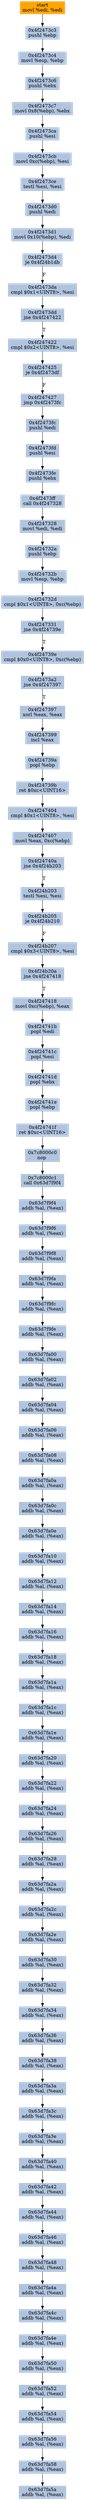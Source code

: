 digraph G {
node[shape=rectangle,style=filled,fillcolor=lightsteelblue,color=lightsteelblue]
bgcolor="transparent"
a0x4f2473c1movl_edi_edi[label="start\nmovl %edi, %edi",color="lightgrey",fillcolor="orange"];
a0x4f2473c3pushl_ebp[label="0x4f2473c3\npushl %ebp"];
a0x4f2473c4movl_esp_ebp[label="0x4f2473c4\nmovl %esp, %ebp"];
a0x4f2473c6pushl_ebx[label="0x4f2473c6\npushl %ebx"];
a0x4f2473c7movl_0x8ebp__ebx[label="0x4f2473c7\nmovl 0x8(%ebp), %ebx"];
a0x4f2473capushl_esi[label="0x4f2473ca\npushl %esi"];
a0x4f2473cbmovl_0xcebp__esi[label="0x4f2473cb\nmovl 0xc(%ebp), %esi"];
a0x4f2473cetestl_esi_esi[label="0x4f2473ce\ntestl %esi, %esi"];
a0x4f2473d0pushl_edi[label="0x4f2473d0\npushl %edi"];
a0x4f2473d1movl_0x10ebp__edi[label="0x4f2473d1\nmovl 0x10(%ebp), %edi"];
a0x4f2473d4je_0x4f24b1db[label="0x4f2473d4\nje 0x4f24b1db"];
a0x4f2473dacmpl_0x1UINT8_esi[label="0x4f2473da\ncmpl $0x1<UINT8>, %esi"];
a0x4f2473ddjne_0x4f247422[label="0x4f2473dd\njne 0x4f247422"];
a0x4f247422cmpl_0x2UINT8_esi[label="0x4f247422\ncmpl $0x2<UINT8>, %esi"];
a0x4f247425je_0x4f2473df[label="0x4f247425\nje 0x4f2473df"];
a0x4f247427jmp_0x4f2473fc[label="0x4f247427\njmp 0x4f2473fc"];
a0x4f2473fcpushl_edi[label="0x4f2473fc\npushl %edi"];
a0x4f2473fdpushl_esi[label="0x4f2473fd\npushl %esi"];
a0x4f2473fepushl_ebx[label="0x4f2473fe\npushl %ebx"];
a0x4f2473ffcall_0x4f247328[label="0x4f2473ff\ncall 0x4f247328"];
a0x4f247328movl_edi_edi[label="0x4f247328\nmovl %edi, %edi"];
a0x4f24732apushl_ebp[label="0x4f24732a\npushl %ebp"];
a0x4f24732bmovl_esp_ebp[label="0x4f24732b\nmovl %esp, %ebp"];
a0x4f24732dcmpl_0x1UINT8_0xcebp_[label="0x4f24732d\ncmpl $0x1<UINT8>, 0xc(%ebp)"];
a0x4f247331jne_0x4f24739e[label="0x4f247331\njne 0x4f24739e"];
a0x4f24739ecmpl_0x0UINT8_0xcebp_[label="0x4f24739e\ncmpl $0x0<UINT8>, 0xc(%ebp)"];
a0x4f2473a2jne_0x4f247397[label="0x4f2473a2\njne 0x4f247397"];
a0x4f247397xorl_eax_eax[label="0x4f247397\nxorl %eax, %eax"];
a0x4f247399incl_eax[label="0x4f247399\nincl %eax"];
a0x4f24739apopl_ebp[label="0x4f24739a\npopl %ebp"];
a0x4f24739bret_0xcUINT16[label="0x4f24739b\nret $0xc<UINT16>"];
a0x4f247404cmpl_0x1UINT8_esi[label="0x4f247404\ncmpl $0x1<UINT8>, %esi"];
a0x4f247407movl_eax_0xcebp_[label="0x4f247407\nmovl %eax, 0xc(%ebp)"];
a0x4f24740ajne_0x4f24b203[label="0x4f24740a\njne 0x4f24b203"];
a0x4f24b203testl_esi_esi[label="0x4f24b203\ntestl %esi, %esi"];
a0x4f24b205je_0x4f24b210[label="0x4f24b205\nje 0x4f24b210"];
a0x4f24b207cmpl_0x3UINT8_esi[label="0x4f24b207\ncmpl $0x3<UINT8>, %esi"];
a0x4f24b20ajne_0x4f247418[label="0x4f24b20a\njne 0x4f247418"];
a0x4f247418movl_0xcebp__eax[label="0x4f247418\nmovl 0xc(%ebp), %eax"];
a0x4f24741bpopl_edi[label="0x4f24741b\npopl %edi"];
a0x4f24741cpopl_esi[label="0x4f24741c\npopl %esi"];
a0x4f24741dpopl_ebx[label="0x4f24741d\npopl %ebx"];
a0x4f24741epopl_ebp[label="0x4f24741e\npopl %ebp"];
a0x4f24741fret_0xcUINT16[label="0x4f24741f\nret $0xc<UINT16>"];
a0x7c8000c0nop_[label="0x7c8000c0\nnop "];
a0x7c8000c1call_0x63d7f9f4[label="0x7c8000c1\ncall 0x63d7f9f4"];
a0x63d7f9f4addb_al_eax_[label="0x63d7f9f4\naddb %al, (%eax)"];
a0x63d7f9f6addb_al_eax_[label="0x63d7f9f6\naddb %al, (%eax)"];
a0x63d7f9f8addb_al_eax_[label="0x63d7f9f8\naddb %al, (%eax)"];
a0x63d7f9faaddb_al_eax_[label="0x63d7f9fa\naddb %al, (%eax)"];
a0x63d7f9fcaddb_al_eax_[label="0x63d7f9fc\naddb %al, (%eax)"];
a0x63d7f9feaddb_al_eax_[label="0x63d7f9fe\naddb %al, (%eax)"];
a0x63d7fa00addb_al_eax_[label="0x63d7fa00\naddb %al, (%eax)"];
a0x63d7fa02addb_al_eax_[label="0x63d7fa02\naddb %al, (%eax)"];
a0x63d7fa04addb_al_eax_[label="0x63d7fa04\naddb %al, (%eax)"];
a0x63d7fa06addb_al_eax_[label="0x63d7fa06\naddb %al, (%eax)"];
a0x63d7fa08addb_al_eax_[label="0x63d7fa08\naddb %al, (%eax)"];
a0x63d7fa0aaddb_al_eax_[label="0x63d7fa0a\naddb %al, (%eax)"];
a0x63d7fa0caddb_al_eax_[label="0x63d7fa0c\naddb %al, (%eax)"];
a0x63d7fa0eaddb_al_eax_[label="0x63d7fa0e\naddb %al, (%eax)"];
a0x63d7fa10addb_al_eax_[label="0x63d7fa10\naddb %al, (%eax)"];
a0x63d7fa12addb_al_eax_[label="0x63d7fa12\naddb %al, (%eax)"];
a0x63d7fa14addb_al_eax_[label="0x63d7fa14\naddb %al, (%eax)"];
a0x63d7fa16addb_al_eax_[label="0x63d7fa16\naddb %al, (%eax)"];
a0x63d7fa18addb_al_eax_[label="0x63d7fa18\naddb %al, (%eax)"];
a0x63d7fa1aaddb_al_eax_[label="0x63d7fa1a\naddb %al, (%eax)"];
a0x63d7fa1caddb_al_eax_[label="0x63d7fa1c\naddb %al, (%eax)"];
a0x63d7fa1eaddb_al_eax_[label="0x63d7fa1e\naddb %al, (%eax)"];
a0x63d7fa20addb_al_eax_[label="0x63d7fa20\naddb %al, (%eax)"];
a0x63d7fa22addb_al_eax_[label="0x63d7fa22\naddb %al, (%eax)"];
a0x63d7fa24addb_al_eax_[label="0x63d7fa24\naddb %al, (%eax)"];
a0x63d7fa26addb_al_eax_[label="0x63d7fa26\naddb %al, (%eax)"];
a0x63d7fa28addb_al_eax_[label="0x63d7fa28\naddb %al, (%eax)"];
a0x63d7fa2aaddb_al_eax_[label="0x63d7fa2a\naddb %al, (%eax)"];
a0x63d7fa2caddb_al_eax_[label="0x63d7fa2c\naddb %al, (%eax)"];
a0x63d7fa2eaddb_al_eax_[label="0x63d7fa2e\naddb %al, (%eax)"];
a0x63d7fa30addb_al_eax_[label="0x63d7fa30\naddb %al, (%eax)"];
a0x63d7fa32addb_al_eax_[label="0x63d7fa32\naddb %al, (%eax)"];
a0x63d7fa34addb_al_eax_[label="0x63d7fa34\naddb %al, (%eax)"];
a0x63d7fa36addb_al_eax_[label="0x63d7fa36\naddb %al, (%eax)"];
a0x63d7fa38addb_al_eax_[label="0x63d7fa38\naddb %al, (%eax)"];
a0x63d7fa3aaddb_al_eax_[label="0x63d7fa3a\naddb %al, (%eax)"];
a0x63d7fa3caddb_al_eax_[label="0x63d7fa3c\naddb %al, (%eax)"];
a0x63d7fa3eaddb_al_eax_[label="0x63d7fa3e\naddb %al, (%eax)"];
a0x63d7fa40addb_al_eax_[label="0x63d7fa40\naddb %al, (%eax)"];
a0x63d7fa42addb_al_eax_[label="0x63d7fa42\naddb %al, (%eax)"];
a0x63d7fa44addb_al_eax_[label="0x63d7fa44\naddb %al, (%eax)"];
a0x63d7fa46addb_al_eax_[label="0x63d7fa46\naddb %al, (%eax)"];
a0x63d7fa48addb_al_eax_[label="0x63d7fa48\naddb %al, (%eax)"];
a0x63d7fa4aaddb_al_eax_[label="0x63d7fa4a\naddb %al, (%eax)"];
a0x63d7fa4caddb_al_eax_[label="0x63d7fa4c\naddb %al, (%eax)"];
a0x63d7fa4eaddb_al_eax_[label="0x63d7fa4e\naddb %al, (%eax)"];
a0x63d7fa50addb_al_eax_[label="0x63d7fa50\naddb %al, (%eax)"];
a0x63d7fa52addb_al_eax_[label="0x63d7fa52\naddb %al, (%eax)"];
a0x63d7fa54addb_al_eax_[label="0x63d7fa54\naddb %al, (%eax)"];
a0x63d7fa56addb_al_eax_[label="0x63d7fa56\naddb %al, (%eax)"];
a0x63d7fa58addb_al_eax_[label="0x63d7fa58\naddb %al, (%eax)"];
a0x63d7fa5aaddb_al_eax_[label="0x63d7fa5a\naddb %al, (%eax)"];
a0x4f2473c1movl_edi_edi -> a0x4f2473c3pushl_ebp [color="#000000"];
a0x4f2473c3pushl_ebp -> a0x4f2473c4movl_esp_ebp [color="#000000"];
a0x4f2473c4movl_esp_ebp -> a0x4f2473c6pushl_ebx [color="#000000"];
a0x4f2473c6pushl_ebx -> a0x4f2473c7movl_0x8ebp__ebx [color="#000000"];
a0x4f2473c7movl_0x8ebp__ebx -> a0x4f2473capushl_esi [color="#000000"];
a0x4f2473capushl_esi -> a0x4f2473cbmovl_0xcebp__esi [color="#000000"];
a0x4f2473cbmovl_0xcebp__esi -> a0x4f2473cetestl_esi_esi [color="#000000"];
a0x4f2473cetestl_esi_esi -> a0x4f2473d0pushl_edi [color="#000000"];
a0x4f2473d0pushl_edi -> a0x4f2473d1movl_0x10ebp__edi [color="#000000"];
a0x4f2473d1movl_0x10ebp__edi -> a0x4f2473d4je_0x4f24b1db [color="#000000"];
a0x4f2473d4je_0x4f24b1db -> a0x4f2473dacmpl_0x1UINT8_esi [color="#000000",label="F"];
a0x4f2473dacmpl_0x1UINT8_esi -> a0x4f2473ddjne_0x4f247422 [color="#000000"];
a0x4f2473ddjne_0x4f247422 -> a0x4f247422cmpl_0x2UINT8_esi [color="#000000",label="T"];
a0x4f247422cmpl_0x2UINT8_esi -> a0x4f247425je_0x4f2473df [color="#000000"];
a0x4f247425je_0x4f2473df -> a0x4f247427jmp_0x4f2473fc [color="#000000",label="F"];
a0x4f247427jmp_0x4f2473fc -> a0x4f2473fcpushl_edi [color="#000000"];
a0x4f2473fcpushl_edi -> a0x4f2473fdpushl_esi [color="#000000"];
a0x4f2473fdpushl_esi -> a0x4f2473fepushl_ebx [color="#000000"];
a0x4f2473fepushl_ebx -> a0x4f2473ffcall_0x4f247328 [color="#000000"];
a0x4f2473ffcall_0x4f247328 -> a0x4f247328movl_edi_edi [color="#000000"];
a0x4f247328movl_edi_edi -> a0x4f24732apushl_ebp [color="#000000"];
a0x4f24732apushl_ebp -> a0x4f24732bmovl_esp_ebp [color="#000000"];
a0x4f24732bmovl_esp_ebp -> a0x4f24732dcmpl_0x1UINT8_0xcebp_ [color="#000000"];
a0x4f24732dcmpl_0x1UINT8_0xcebp_ -> a0x4f247331jne_0x4f24739e [color="#000000"];
a0x4f247331jne_0x4f24739e -> a0x4f24739ecmpl_0x0UINT8_0xcebp_ [color="#000000",label="T"];
a0x4f24739ecmpl_0x0UINT8_0xcebp_ -> a0x4f2473a2jne_0x4f247397 [color="#000000"];
a0x4f2473a2jne_0x4f247397 -> a0x4f247397xorl_eax_eax [color="#000000",label="T"];
a0x4f247397xorl_eax_eax -> a0x4f247399incl_eax [color="#000000"];
a0x4f247399incl_eax -> a0x4f24739apopl_ebp [color="#000000"];
a0x4f24739apopl_ebp -> a0x4f24739bret_0xcUINT16 [color="#000000"];
a0x4f24739bret_0xcUINT16 -> a0x4f247404cmpl_0x1UINT8_esi [color="#000000"];
a0x4f247404cmpl_0x1UINT8_esi -> a0x4f247407movl_eax_0xcebp_ [color="#000000"];
a0x4f247407movl_eax_0xcebp_ -> a0x4f24740ajne_0x4f24b203 [color="#000000"];
a0x4f24740ajne_0x4f24b203 -> a0x4f24b203testl_esi_esi [color="#000000",label="T"];
a0x4f24b203testl_esi_esi -> a0x4f24b205je_0x4f24b210 [color="#000000"];
a0x4f24b205je_0x4f24b210 -> a0x4f24b207cmpl_0x3UINT8_esi [color="#000000",label="F"];
a0x4f24b207cmpl_0x3UINT8_esi -> a0x4f24b20ajne_0x4f247418 [color="#000000"];
a0x4f24b20ajne_0x4f247418 -> a0x4f247418movl_0xcebp__eax [color="#000000",label="T"];
a0x4f247418movl_0xcebp__eax -> a0x4f24741bpopl_edi [color="#000000"];
a0x4f24741bpopl_edi -> a0x4f24741cpopl_esi [color="#000000"];
a0x4f24741cpopl_esi -> a0x4f24741dpopl_ebx [color="#000000"];
a0x4f24741dpopl_ebx -> a0x4f24741epopl_ebp [color="#000000"];
a0x4f24741epopl_ebp -> a0x4f24741fret_0xcUINT16 [color="#000000"];
a0x4f24741fret_0xcUINT16 -> a0x7c8000c0nop_ [color="#000000"];
a0x7c8000c0nop_ -> a0x7c8000c1call_0x63d7f9f4 [color="#000000"];
a0x7c8000c1call_0x63d7f9f4 -> a0x63d7f9f4addb_al_eax_ [color="#000000"];
a0x63d7f9f4addb_al_eax_ -> a0x63d7f9f6addb_al_eax_ [color="#000000"];
a0x63d7f9f6addb_al_eax_ -> a0x63d7f9f8addb_al_eax_ [color="#000000"];
a0x63d7f9f8addb_al_eax_ -> a0x63d7f9faaddb_al_eax_ [color="#000000"];
a0x63d7f9faaddb_al_eax_ -> a0x63d7f9fcaddb_al_eax_ [color="#000000"];
a0x63d7f9fcaddb_al_eax_ -> a0x63d7f9feaddb_al_eax_ [color="#000000"];
a0x63d7f9feaddb_al_eax_ -> a0x63d7fa00addb_al_eax_ [color="#000000"];
a0x63d7fa00addb_al_eax_ -> a0x63d7fa02addb_al_eax_ [color="#000000"];
a0x63d7fa02addb_al_eax_ -> a0x63d7fa04addb_al_eax_ [color="#000000"];
a0x63d7fa04addb_al_eax_ -> a0x63d7fa06addb_al_eax_ [color="#000000"];
a0x63d7fa06addb_al_eax_ -> a0x63d7fa08addb_al_eax_ [color="#000000"];
a0x63d7fa08addb_al_eax_ -> a0x63d7fa0aaddb_al_eax_ [color="#000000"];
a0x63d7fa0aaddb_al_eax_ -> a0x63d7fa0caddb_al_eax_ [color="#000000"];
a0x63d7fa0caddb_al_eax_ -> a0x63d7fa0eaddb_al_eax_ [color="#000000"];
a0x63d7fa0eaddb_al_eax_ -> a0x63d7fa10addb_al_eax_ [color="#000000"];
a0x63d7fa10addb_al_eax_ -> a0x63d7fa12addb_al_eax_ [color="#000000"];
a0x63d7fa12addb_al_eax_ -> a0x63d7fa14addb_al_eax_ [color="#000000"];
a0x63d7fa14addb_al_eax_ -> a0x63d7fa16addb_al_eax_ [color="#000000"];
a0x63d7fa16addb_al_eax_ -> a0x63d7fa18addb_al_eax_ [color="#000000"];
a0x63d7fa18addb_al_eax_ -> a0x63d7fa1aaddb_al_eax_ [color="#000000"];
a0x63d7fa1aaddb_al_eax_ -> a0x63d7fa1caddb_al_eax_ [color="#000000"];
a0x63d7fa1caddb_al_eax_ -> a0x63d7fa1eaddb_al_eax_ [color="#000000"];
a0x63d7fa1eaddb_al_eax_ -> a0x63d7fa20addb_al_eax_ [color="#000000"];
a0x63d7fa20addb_al_eax_ -> a0x63d7fa22addb_al_eax_ [color="#000000"];
a0x63d7fa22addb_al_eax_ -> a0x63d7fa24addb_al_eax_ [color="#000000"];
a0x63d7fa24addb_al_eax_ -> a0x63d7fa26addb_al_eax_ [color="#000000"];
a0x63d7fa26addb_al_eax_ -> a0x63d7fa28addb_al_eax_ [color="#000000"];
a0x63d7fa28addb_al_eax_ -> a0x63d7fa2aaddb_al_eax_ [color="#000000"];
a0x63d7fa2aaddb_al_eax_ -> a0x63d7fa2caddb_al_eax_ [color="#000000"];
a0x63d7fa2caddb_al_eax_ -> a0x63d7fa2eaddb_al_eax_ [color="#000000"];
a0x63d7fa2eaddb_al_eax_ -> a0x63d7fa30addb_al_eax_ [color="#000000"];
a0x63d7fa30addb_al_eax_ -> a0x63d7fa32addb_al_eax_ [color="#000000"];
a0x63d7fa32addb_al_eax_ -> a0x63d7fa34addb_al_eax_ [color="#000000"];
a0x63d7fa34addb_al_eax_ -> a0x63d7fa36addb_al_eax_ [color="#000000"];
a0x63d7fa36addb_al_eax_ -> a0x63d7fa38addb_al_eax_ [color="#000000"];
a0x63d7fa38addb_al_eax_ -> a0x63d7fa3aaddb_al_eax_ [color="#000000"];
a0x63d7fa3aaddb_al_eax_ -> a0x63d7fa3caddb_al_eax_ [color="#000000"];
a0x63d7fa3caddb_al_eax_ -> a0x63d7fa3eaddb_al_eax_ [color="#000000"];
a0x63d7fa3eaddb_al_eax_ -> a0x63d7fa40addb_al_eax_ [color="#000000"];
a0x63d7fa40addb_al_eax_ -> a0x63d7fa42addb_al_eax_ [color="#000000"];
a0x63d7fa42addb_al_eax_ -> a0x63d7fa44addb_al_eax_ [color="#000000"];
a0x63d7fa44addb_al_eax_ -> a0x63d7fa46addb_al_eax_ [color="#000000"];
a0x63d7fa46addb_al_eax_ -> a0x63d7fa48addb_al_eax_ [color="#000000"];
a0x63d7fa48addb_al_eax_ -> a0x63d7fa4aaddb_al_eax_ [color="#000000"];
a0x63d7fa4aaddb_al_eax_ -> a0x63d7fa4caddb_al_eax_ [color="#000000"];
a0x63d7fa4caddb_al_eax_ -> a0x63d7fa4eaddb_al_eax_ [color="#000000"];
a0x63d7fa4eaddb_al_eax_ -> a0x63d7fa50addb_al_eax_ [color="#000000"];
a0x63d7fa50addb_al_eax_ -> a0x63d7fa52addb_al_eax_ [color="#000000"];
a0x63d7fa52addb_al_eax_ -> a0x63d7fa54addb_al_eax_ [color="#000000"];
a0x63d7fa54addb_al_eax_ -> a0x63d7fa56addb_al_eax_ [color="#000000"];
a0x63d7fa56addb_al_eax_ -> a0x63d7fa58addb_al_eax_ [color="#000000"];
a0x63d7fa58addb_al_eax_ -> a0x63d7fa5aaddb_al_eax_ [color="#000000"];
}
